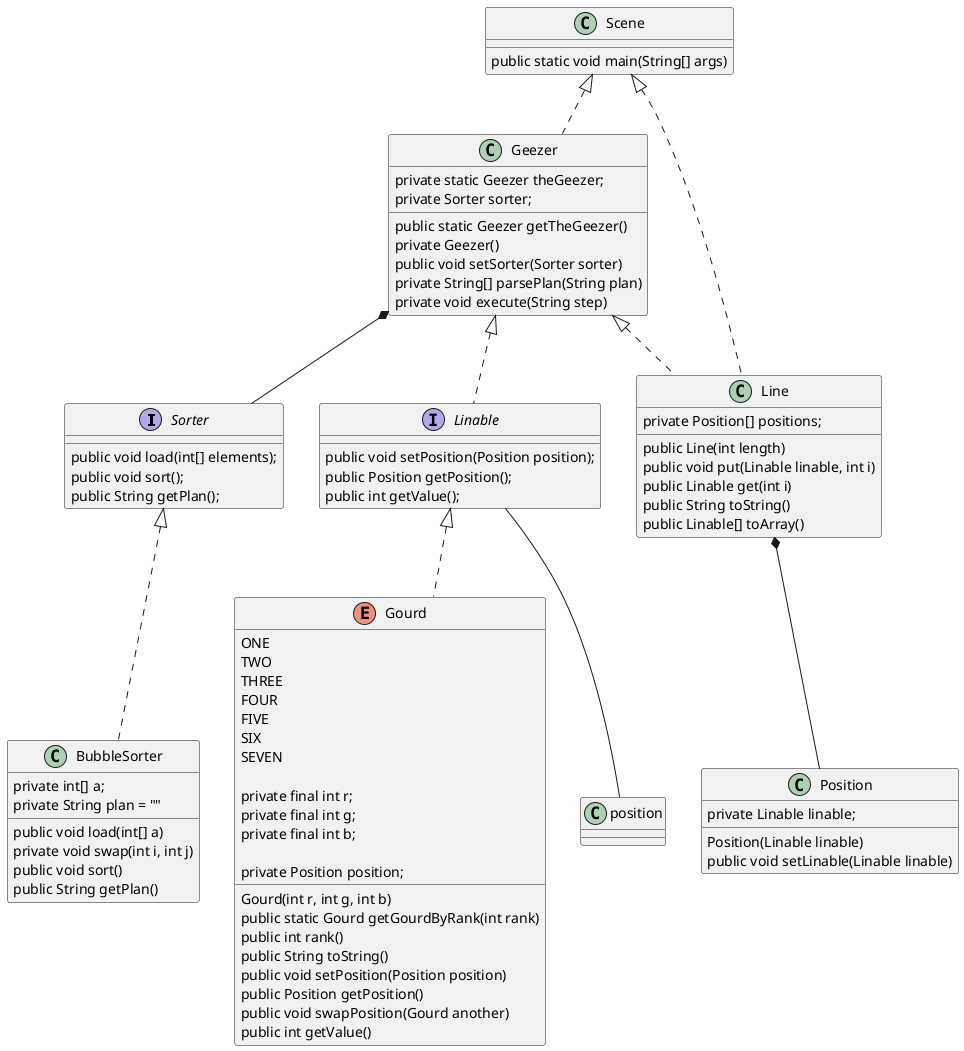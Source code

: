 @startuml
'https://plantuml.com/class-diagram

interface Sorter
class BubbleSorter
interface Linable
enum Gourd
class Scene
class Geezer
class Line
class Position

Line *-- Position
Sorter <|.. BubbleSorter
Geezer *-- Sorter
Scene <|.. Geezer
Scene <|.. Line
Linable -- position
Geezer <|.. Line
Geezer <|.. Linable
Linable<|.. Gourd
class Line{
    public Line(int length)
    private Position[] positions;
    public void put(Linable linable, int i)
    public Linable get(int i)
    public String toString()
    public Linable[] toArray()
}

class Position {
    private Linable linable;
    Position(Linable linable)
    public void setLinable(Linable linable)

}
interface Sorter{
    public void load(int[] elements);
    public void sort();
    public String getPlan();
}
class BubbleSorter{
    private int[] a;
    public void load(int[] a)
    private void swap(int i, int j)
    private String plan = ""
    public void sort()
    public String getPlan()
}
interface Linable{
    public void setPosition(Position position);
    public Position getPosition();
    public int getValue();
}
enum Gourd{
    ONE
    TWO
    THREE
    FOUR
    FIVE
    SIX
    SEVEN

    private final int r;
    private final int g;
    private final int b;

    private Position position;

    Gourd(int r, int g, int b)
    public static Gourd getGourdByRank(int rank)
    public int rank()
    public String toString()
    public void setPosition(Position position)
    public Position getPosition()
    public void swapPosition(Gourd another)
    public int getValue()
}

class Geezer{
    private static Geezer theGeezer;
    public static Geezer getTheGeezer()
    private Geezer()
    private Sorter sorter;
    public void setSorter(Sorter sorter)
    private String[] parsePlan(String plan)
    private void execute(String step)
}
class Scene{
    public static void main(String[] args)
}



@enduml